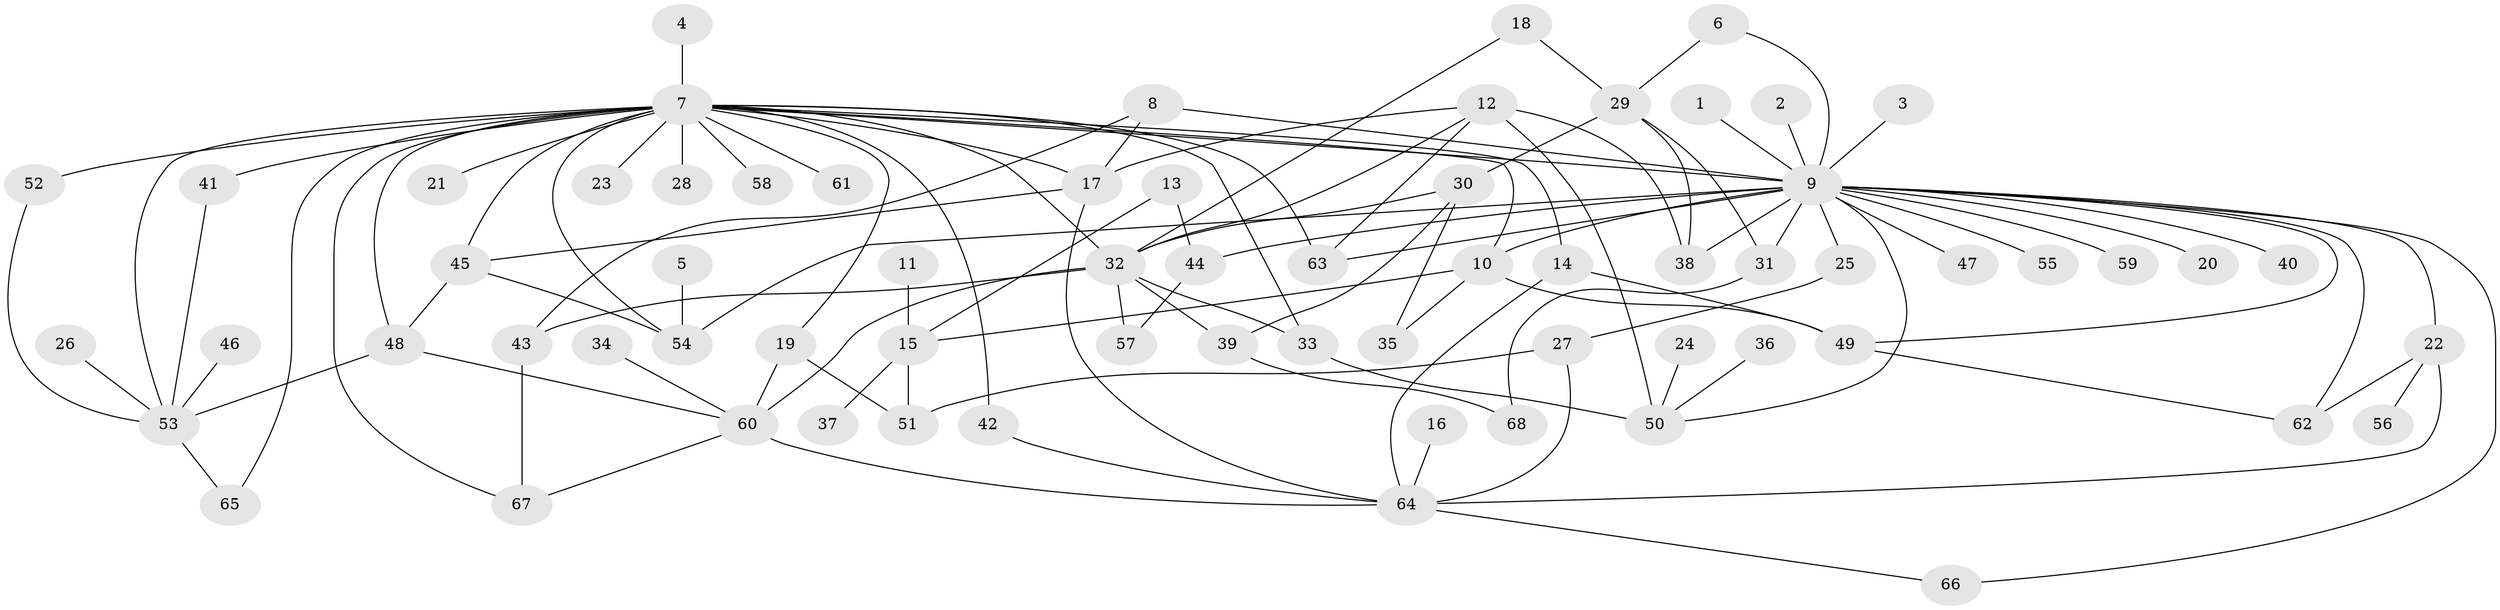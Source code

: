 // original degree distribution, {35: 0.007407407407407408, 4: 0.07407407407407407, 6: 0.037037037037037035, 33: 0.007407407407407408, 8: 0.014814814814814815, 3: 0.11851851851851852, 10: 0.014814814814814815, 5: 0.05185185185185185, 1: 0.4444444444444444, 13: 0.007407407407407408, 2: 0.2074074074074074, 7: 0.014814814814814815}
// Generated by graph-tools (version 1.1) at 2025/01/03/09/25 03:01:45]
// undirected, 68 vertices, 110 edges
graph export_dot {
graph [start="1"]
  node [color=gray90,style=filled];
  1;
  2;
  3;
  4;
  5;
  6;
  7;
  8;
  9;
  10;
  11;
  12;
  13;
  14;
  15;
  16;
  17;
  18;
  19;
  20;
  21;
  22;
  23;
  24;
  25;
  26;
  27;
  28;
  29;
  30;
  31;
  32;
  33;
  34;
  35;
  36;
  37;
  38;
  39;
  40;
  41;
  42;
  43;
  44;
  45;
  46;
  47;
  48;
  49;
  50;
  51;
  52;
  53;
  54;
  55;
  56;
  57;
  58;
  59;
  60;
  61;
  62;
  63;
  64;
  65;
  66;
  67;
  68;
  1 -- 9 [weight=1.0];
  2 -- 9 [weight=1.0];
  3 -- 9 [weight=1.0];
  4 -- 7 [weight=1.0];
  5 -- 54 [weight=1.0];
  6 -- 9 [weight=1.0];
  6 -- 29 [weight=1.0];
  7 -- 9 [weight=1.0];
  7 -- 10 [weight=1.0];
  7 -- 14 [weight=1.0];
  7 -- 17 [weight=1.0];
  7 -- 19 [weight=1.0];
  7 -- 21 [weight=1.0];
  7 -- 23 [weight=1.0];
  7 -- 28 [weight=1.0];
  7 -- 32 [weight=1.0];
  7 -- 33 [weight=1.0];
  7 -- 41 [weight=1.0];
  7 -- 42 [weight=1.0];
  7 -- 45 [weight=1.0];
  7 -- 48 [weight=1.0];
  7 -- 52 [weight=1.0];
  7 -- 53 [weight=2.0];
  7 -- 54 [weight=2.0];
  7 -- 58 [weight=1.0];
  7 -- 61 [weight=1.0];
  7 -- 63 [weight=2.0];
  7 -- 65 [weight=1.0];
  7 -- 67 [weight=1.0];
  8 -- 9 [weight=2.0];
  8 -- 17 [weight=1.0];
  8 -- 43 [weight=1.0];
  9 -- 10 [weight=1.0];
  9 -- 20 [weight=1.0];
  9 -- 22 [weight=1.0];
  9 -- 25 [weight=1.0];
  9 -- 31 [weight=1.0];
  9 -- 38 [weight=2.0];
  9 -- 40 [weight=1.0];
  9 -- 44 [weight=3.0];
  9 -- 47 [weight=1.0];
  9 -- 49 [weight=1.0];
  9 -- 50 [weight=1.0];
  9 -- 54 [weight=1.0];
  9 -- 55 [weight=1.0];
  9 -- 59 [weight=1.0];
  9 -- 62 [weight=1.0];
  9 -- 63 [weight=2.0];
  9 -- 66 [weight=1.0];
  10 -- 15 [weight=1.0];
  10 -- 35 [weight=1.0];
  10 -- 49 [weight=1.0];
  11 -- 15 [weight=1.0];
  12 -- 17 [weight=1.0];
  12 -- 32 [weight=1.0];
  12 -- 38 [weight=1.0];
  12 -- 50 [weight=2.0];
  12 -- 63 [weight=1.0];
  13 -- 15 [weight=1.0];
  13 -- 44 [weight=1.0];
  14 -- 49 [weight=1.0];
  14 -- 64 [weight=1.0];
  15 -- 37 [weight=1.0];
  15 -- 51 [weight=2.0];
  16 -- 64 [weight=1.0];
  17 -- 45 [weight=1.0];
  17 -- 64 [weight=1.0];
  18 -- 29 [weight=1.0];
  18 -- 32 [weight=1.0];
  19 -- 51 [weight=1.0];
  19 -- 60 [weight=1.0];
  22 -- 56 [weight=1.0];
  22 -- 62 [weight=1.0];
  22 -- 64 [weight=1.0];
  24 -- 50 [weight=1.0];
  25 -- 27 [weight=1.0];
  26 -- 53 [weight=1.0];
  27 -- 51 [weight=1.0];
  27 -- 64 [weight=1.0];
  29 -- 30 [weight=1.0];
  29 -- 31 [weight=1.0];
  29 -- 38 [weight=1.0];
  30 -- 32 [weight=1.0];
  30 -- 35 [weight=1.0];
  30 -- 39 [weight=2.0];
  31 -- 68 [weight=1.0];
  32 -- 33 [weight=1.0];
  32 -- 39 [weight=1.0];
  32 -- 43 [weight=1.0];
  32 -- 57 [weight=1.0];
  32 -- 60 [weight=2.0];
  33 -- 50 [weight=1.0];
  34 -- 60 [weight=1.0];
  36 -- 50 [weight=1.0];
  39 -- 68 [weight=1.0];
  41 -- 53 [weight=1.0];
  42 -- 64 [weight=1.0];
  43 -- 67 [weight=1.0];
  44 -- 57 [weight=1.0];
  45 -- 48 [weight=1.0];
  45 -- 54 [weight=1.0];
  46 -- 53 [weight=1.0];
  48 -- 53 [weight=2.0];
  48 -- 60 [weight=1.0];
  49 -- 62 [weight=1.0];
  52 -- 53 [weight=1.0];
  53 -- 65 [weight=1.0];
  60 -- 64 [weight=1.0];
  60 -- 67 [weight=1.0];
  64 -- 66 [weight=1.0];
}
